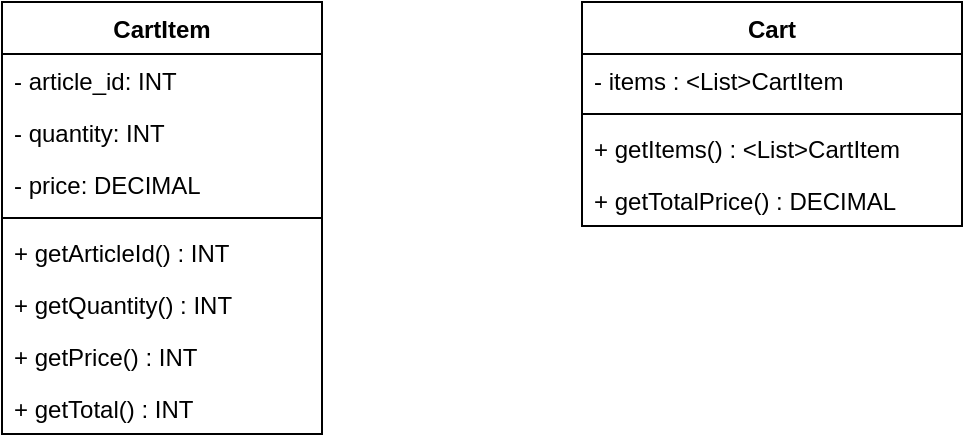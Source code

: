 <mxfile version="16.2.4" type="device"><diagram id="C5RBs43oDa-KdzZeNtuy" name="Page-1"><mxGraphModel dx="1138" dy="562" grid="1" gridSize="10" guides="1" tooltips="1" connect="1" arrows="1" fold="1" page="1" pageScale="1" pageWidth="827" pageHeight="1169" math="0" shadow="0"><root><mxCell id="WIyWlLk6GJQsqaUBKTNV-0"/><mxCell id="WIyWlLk6GJQsqaUBKTNV-1" parent="WIyWlLk6GJQsqaUBKTNV-0"/><mxCell id="yIenUsLfV5MoPtfRszEa-0" value="CartItem" style="swimlane;fontStyle=1;align=center;verticalAlign=top;childLayout=stackLayout;horizontal=1;startSize=26;horizontalStack=0;resizeParent=1;resizeParentMax=0;resizeLast=0;collapsible=1;marginBottom=0;" vertex="1" parent="WIyWlLk6GJQsqaUBKTNV-1"><mxGeometry x="170" y="320" width="160" height="216" as="geometry"/></mxCell><mxCell id="yIenUsLfV5MoPtfRszEa-1" value="- article_id: INT" style="text;strokeColor=none;fillColor=none;align=left;verticalAlign=top;spacingLeft=4;spacingRight=4;overflow=hidden;rotatable=0;points=[[0,0.5],[1,0.5]];portConstraint=eastwest;" vertex="1" parent="yIenUsLfV5MoPtfRszEa-0"><mxGeometry y="26" width="160" height="26" as="geometry"/></mxCell><mxCell id="yIenUsLfV5MoPtfRszEa-5" value="- quantity: INT" style="text;strokeColor=none;fillColor=none;align=left;verticalAlign=top;spacingLeft=4;spacingRight=4;overflow=hidden;rotatable=0;points=[[0,0.5],[1,0.5]];portConstraint=eastwest;" vertex="1" parent="yIenUsLfV5MoPtfRszEa-0"><mxGeometry y="52" width="160" height="26" as="geometry"/></mxCell><mxCell id="yIenUsLfV5MoPtfRszEa-4" value="- price: DECIMAL" style="text;strokeColor=none;fillColor=none;align=left;verticalAlign=top;spacingLeft=4;spacingRight=4;overflow=hidden;rotatable=0;points=[[0,0.5],[1,0.5]];portConstraint=eastwest;" vertex="1" parent="yIenUsLfV5MoPtfRszEa-0"><mxGeometry y="78" width="160" height="26" as="geometry"/></mxCell><mxCell id="yIenUsLfV5MoPtfRszEa-2" value="" style="line;strokeWidth=1;fillColor=none;align=left;verticalAlign=middle;spacingTop=-1;spacingLeft=3;spacingRight=3;rotatable=0;labelPosition=right;points=[];portConstraint=eastwest;" vertex="1" parent="yIenUsLfV5MoPtfRszEa-0"><mxGeometry y="104" width="160" height="8" as="geometry"/></mxCell><mxCell id="yIenUsLfV5MoPtfRszEa-3" value="+ getArticleId() : INT" style="text;strokeColor=none;fillColor=none;align=left;verticalAlign=top;spacingLeft=4;spacingRight=4;overflow=hidden;rotatable=0;points=[[0,0.5],[1,0.5]];portConstraint=eastwest;" vertex="1" parent="yIenUsLfV5MoPtfRszEa-0"><mxGeometry y="112" width="160" height="26" as="geometry"/></mxCell><mxCell id="yIenUsLfV5MoPtfRszEa-14" value="+ getQuantity() : INT" style="text;strokeColor=none;fillColor=none;align=left;verticalAlign=top;spacingLeft=4;spacingRight=4;overflow=hidden;rotatable=0;points=[[0,0.5],[1,0.5]];portConstraint=eastwest;" vertex="1" parent="yIenUsLfV5MoPtfRszEa-0"><mxGeometry y="138" width="160" height="26" as="geometry"/></mxCell><mxCell id="yIenUsLfV5MoPtfRszEa-15" value="+ getPrice() : INT" style="text;strokeColor=none;fillColor=none;align=left;verticalAlign=top;spacingLeft=4;spacingRight=4;overflow=hidden;rotatable=0;points=[[0,0.5],[1,0.5]];portConstraint=eastwest;" vertex="1" parent="yIenUsLfV5MoPtfRszEa-0"><mxGeometry y="164" width="160" height="26" as="geometry"/></mxCell><mxCell id="yIenUsLfV5MoPtfRszEa-16" value="+ getTotal() : INT" style="text;strokeColor=none;fillColor=none;align=left;verticalAlign=top;spacingLeft=4;spacingRight=4;overflow=hidden;rotatable=0;points=[[0,0.5],[1,0.5]];portConstraint=eastwest;" vertex="1" parent="yIenUsLfV5MoPtfRszEa-0"><mxGeometry y="190" width="160" height="26" as="geometry"/></mxCell><mxCell id="yIenUsLfV5MoPtfRszEa-7" value="Cart" style="swimlane;fontStyle=1;align=center;verticalAlign=top;childLayout=stackLayout;horizontal=1;startSize=26;horizontalStack=0;resizeParent=1;resizeParentMax=0;resizeLast=0;collapsible=1;marginBottom=0;" vertex="1" parent="WIyWlLk6GJQsqaUBKTNV-1"><mxGeometry x="460" y="320" width="190" height="112" as="geometry"/></mxCell><mxCell id="yIenUsLfV5MoPtfRszEa-8" value="- items : &lt;List&gt;CartItem" style="text;strokeColor=none;fillColor=none;align=left;verticalAlign=top;spacingLeft=4;spacingRight=4;overflow=hidden;rotatable=0;points=[[0,0.5],[1,0.5]];portConstraint=eastwest;" vertex="1" parent="yIenUsLfV5MoPtfRszEa-7"><mxGeometry y="26" width="190" height="26" as="geometry"/></mxCell><mxCell id="yIenUsLfV5MoPtfRszEa-11" value="" style="line;strokeWidth=1;fillColor=none;align=left;verticalAlign=middle;spacingTop=-1;spacingLeft=3;spacingRight=3;rotatable=0;labelPosition=right;points=[];portConstraint=eastwest;" vertex="1" parent="yIenUsLfV5MoPtfRszEa-7"><mxGeometry y="52" width="190" height="8" as="geometry"/></mxCell><mxCell id="yIenUsLfV5MoPtfRszEa-12" value="+ getItems() : &lt;List&gt;CartItem" style="text;strokeColor=none;fillColor=none;align=left;verticalAlign=top;spacingLeft=4;spacingRight=4;overflow=hidden;rotatable=0;points=[[0,0.5],[1,0.5]];portConstraint=eastwest;" vertex="1" parent="yIenUsLfV5MoPtfRszEa-7"><mxGeometry y="60" width="190" height="26" as="geometry"/></mxCell><mxCell id="yIenUsLfV5MoPtfRszEa-13" value="+ getTotalPrice() : DECIMAL" style="text;strokeColor=none;fillColor=none;align=left;verticalAlign=top;spacingLeft=4;spacingRight=4;overflow=hidden;rotatable=0;points=[[0,0.5],[1,0.5]];portConstraint=eastwest;" vertex="1" parent="yIenUsLfV5MoPtfRszEa-7"><mxGeometry y="86" width="190" height="26" as="geometry"/></mxCell></root></mxGraphModel></diagram></mxfile>